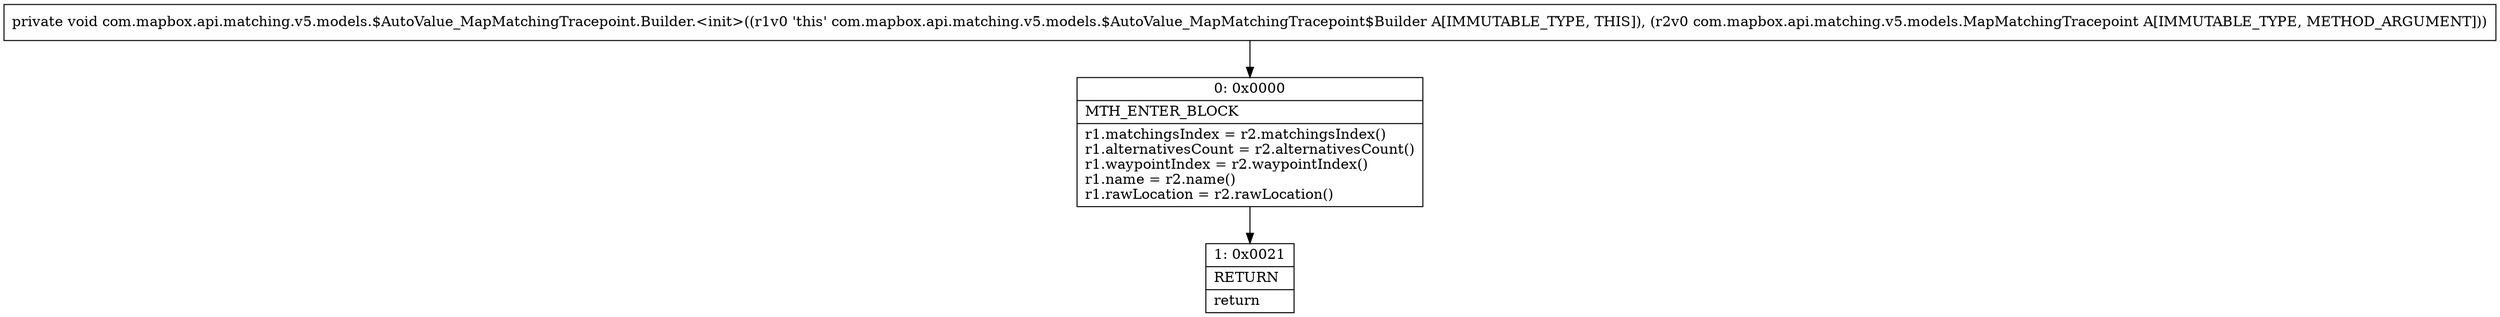 digraph "CFG forcom.mapbox.api.matching.v5.models.$AutoValue_MapMatchingTracepoint.Builder.\<init\>(Lcom\/mapbox\/api\/matching\/v5\/models\/MapMatchingTracepoint;)V" {
Node_0 [shape=record,label="{0\:\ 0x0000|MTH_ENTER_BLOCK\l|r1.matchingsIndex = r2.matchingsIndex()\lr1.alternativesCount = r2.alternativesCount()\lr1.waypointIndex = r2.waypointIndex()\lr1.name = r2.name()\lr1.rawLocation = r2.rawLocation()\l}"];
Node_1 [shape=record,label="{1\:\ 0x0021|RETURN\l|return\l}"];
MethodNode[shape=record,label="{private void com.mapbox.api.matching.v5.models.$AutoValue_MapMatchingTracepoint.Builder.\<init\>((r1v0 'this' com.mapbox.api.matching.v5.models.$AutoValue_MapMatchingTracepoint$Builder A[IMMUTABLE_TYPE, THIS]), (r2v0 com.mapbox.api.matching.v5.models.MapMatchingTracepoint A[IMMUTABLE_TYPE, METHOD_ARGUMENT])) }"];
MethodNode -> Node_0;
Node_0 -> Node_1;
}

